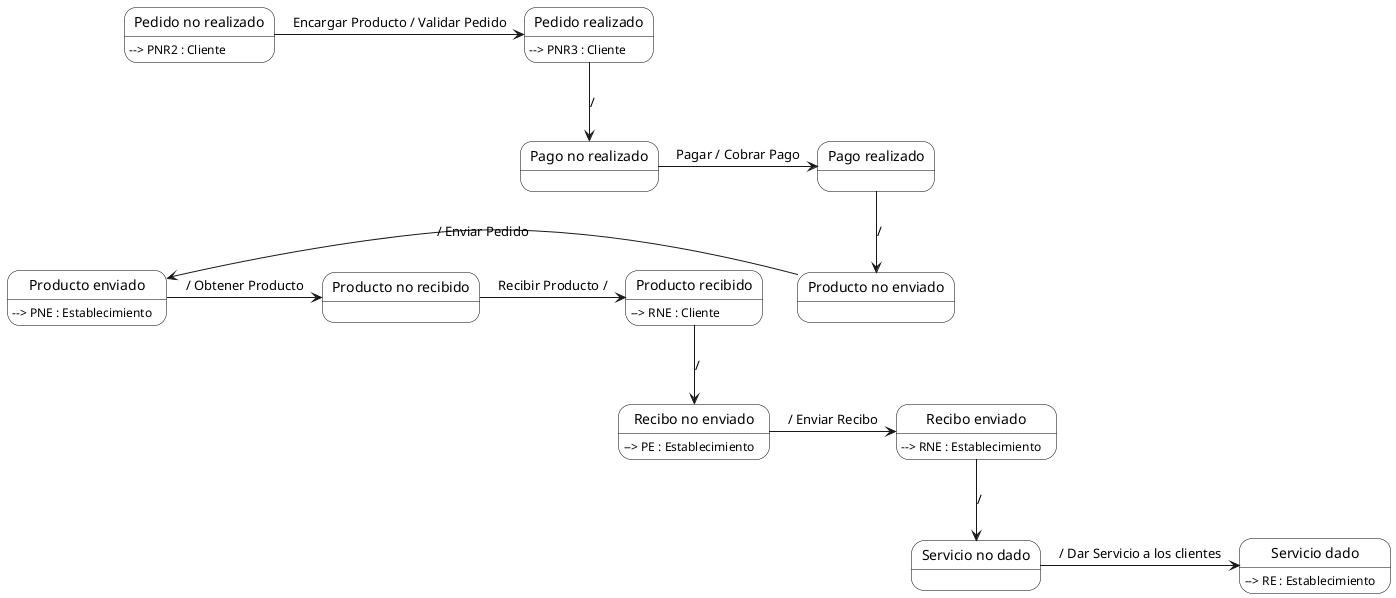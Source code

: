 @startuml
skinparam state {
    BackgroundColor White
    BorderColor Black
    FontName Arial
}

state "Pedido no realizado" as PNR
state "Pedido realizado" as PR
state "Pago no realizado" as PNR2
state "Pago realizado" as PR2
state "Producto no enviado" as PNE
state "Producto enviado" as PE
state "Producto no recibido" as PNR3
state "Producto recibido" as PR3
state "Recibo no enviado" as RNE
state "Recibo enviado" as RE
state "Servicio no dado" as SND
state "Servicio dado" as SD

PNR -right-> PR : Encargar Producto / Validar Pedido
PR --> PNR2 : /
PNR2 -right-> PR2 : Pagar / Cobrar Pago
PR2 --> PNE : /
PNE -left-> PE : / Enviar Pedido
PE -right-> PNR3 : / Obtener Producto
PNR3 -right-> PR3 : Recibir Producto /
PR3 --> RNE : /
RNE -right-> RE : / Enviar Recibo
RE --> SND : /
SND -right-> SD : / Dar Servicio a los clientes

PNR : --> PNR2 : Cliente
PR : --> PNR3 : Cliente
PR3 : --> RNE : Cliente
SD : --> RE : Establecimiento
RE : --> RNE : Establecimiento
RNE : --> PE : Establecimiento
PE : --> PNE : Establecimiento

@enduml
